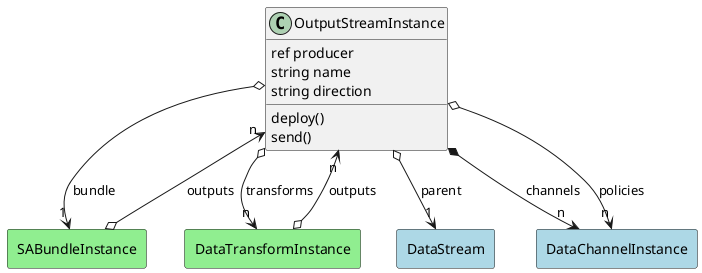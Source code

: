 @startuml

class "OutputStreamInstance" as Model {
 ref producer
 string name
 string direction

 deploy()
 send()
 
}

rectangle "DataStream" as DataStream #lightblue {
}

Model o--> "1" DataStream : parent


rectangle "SABundleInstance" as SABundleInstance #lightblue {
}

Model o--> "1" SABundleInstance : bundle


rectangle "DataChannelInstance" as DataChannelInstance #lightblue {
}

Model *--> "n" DataChannelInstance : channels


rectangle "DataChannelInstance" as DataChannelInstance #lightblue {
}

Model o--> "n" DataChannelInstance : policies


rectangle "DataTransformInstance" as DataTransformInstance #lightblue {
}

Model o--> "n" DataTransformInstance : transforms




    rectangle "DataTransformInstance" as DataTransformInstance #lightgreen {
    }
    
        DataTransformInstance   o--> "n" Model : "outputs"
    
    rectangle "SABundleInstance" as SABundleInstance #lightgreen {
    }
    
        SABundleInstance   o--> "n" Model : "outputs"
    

@enduml
